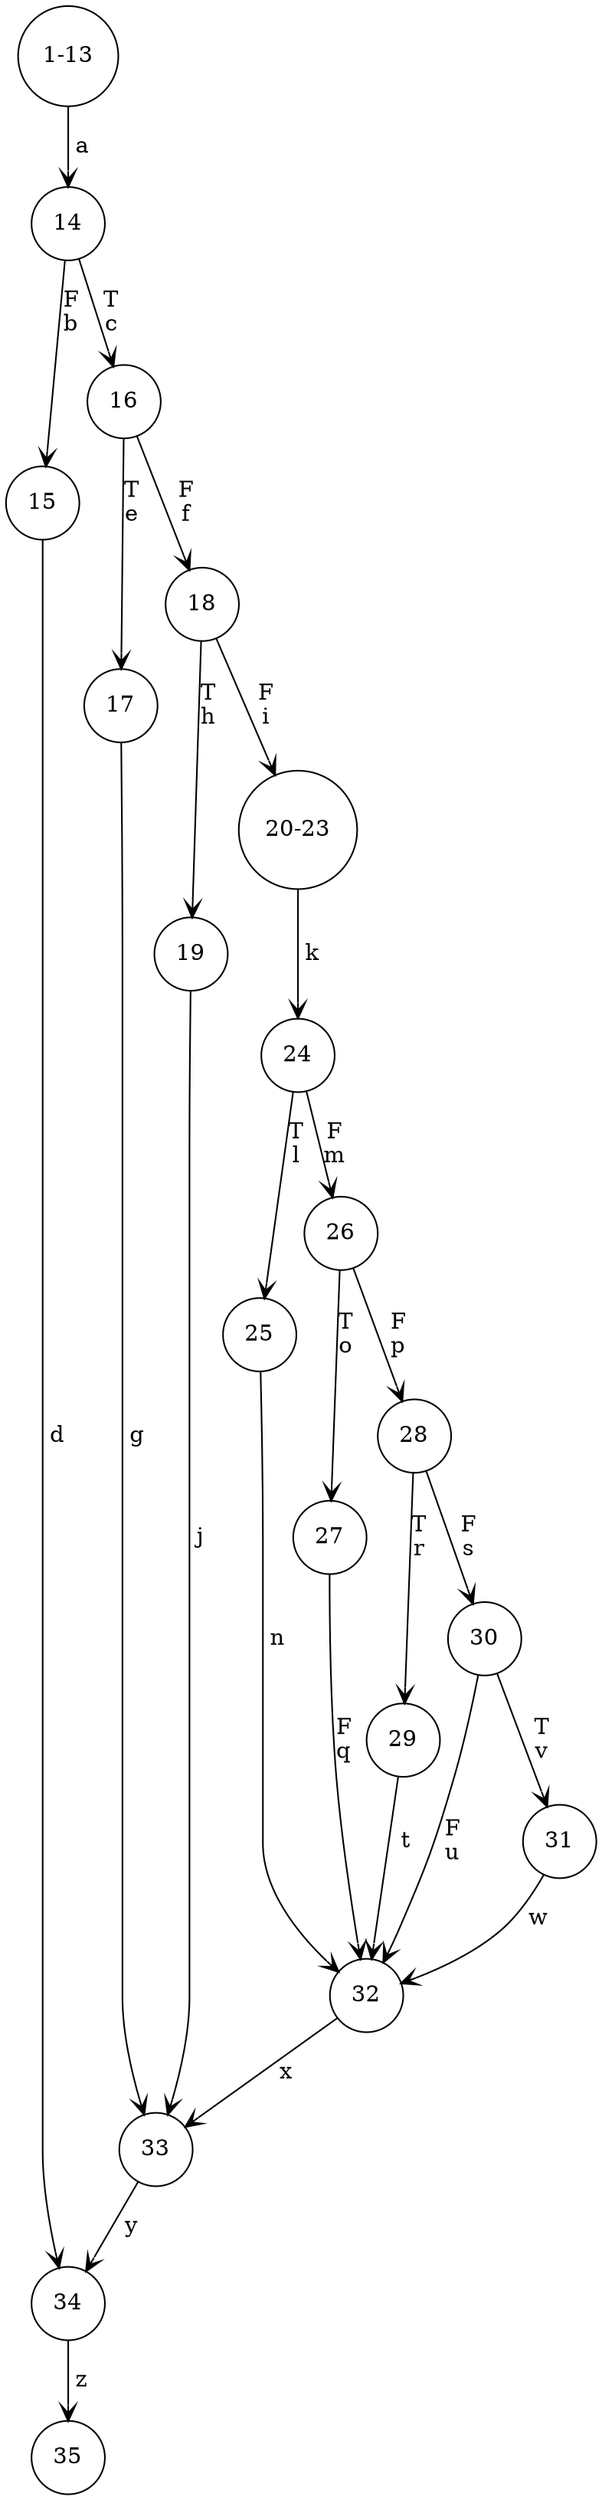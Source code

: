 digraph CFG {
	node [shape=circle];
	edge [arrowhead=vee,arrowtail=dot];
	
	"1-13" -> 14 [label=" a"];
	14 -> 15 [label="F\nb"];
	15 -> 34  [label=" d"];

	14 -> 16 [label="T\nc"];
	16 -> 17 [label="T\ne"];
	17 -> 33 [label=" g"];

	16 -> 18 [label="F\nf"];
	18 -> 19 [label="T\nh"];
	19 -> 33 [label=" j"];

	18 -> "20-23" [label="F\ni"];
	"20-23" -> 24 [label=" k"];

	24 -> 25 [label="T\nl"];
	25 -> 32 [label=" n"];

	24 -> 26 [label="F\nm"];
	26 -> 27 [label="T\no"];
	27 -> 32 [label="F\nq"];

	26 -> 28 [label="F\np"];
	28 -> 29 [label="T\nr"];
	29 -> 32 [label=" t"];

	28 -> 30 [label="F\ns"];
	30 -> 31 [label="T\nv"];
	31 -> 32 [label=" w"];

	30 -> 32 [label="F\nu"];
	32 -> 33 [label=" x"];

	33 -> 34 [label=" y"];
	34 -> 35 [label=" z"];
}
